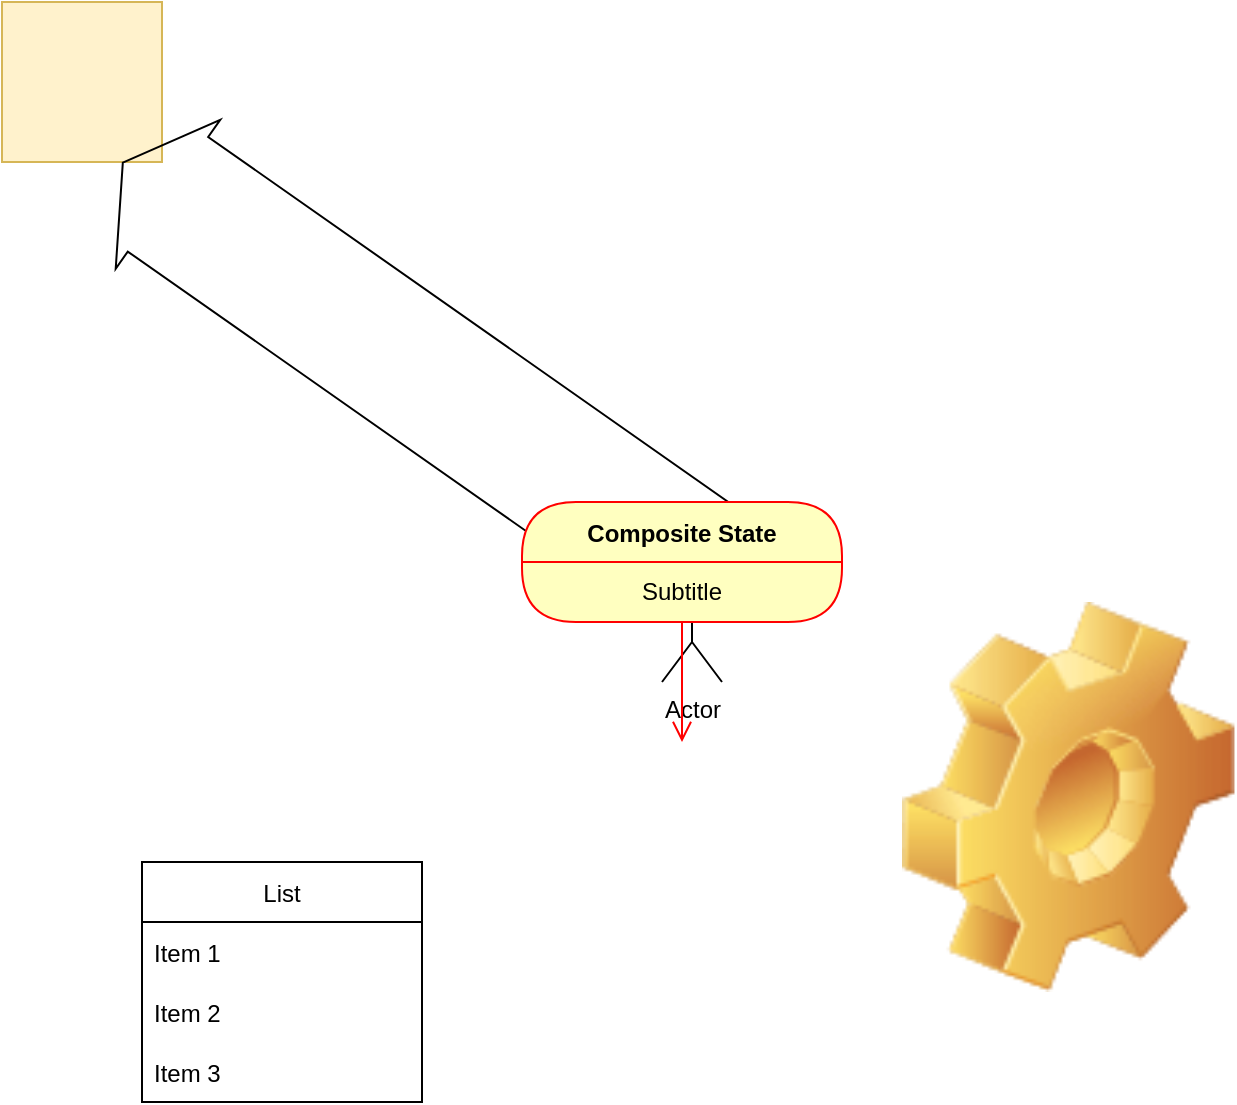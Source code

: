 <mxfile version="16.6.4" type="github">
  <diagram id="p_E9fnMhY9-ETLer_EOk" name="Page-1">
    <mxGraphModel dx="1484" dy="974" grid="1" gridSize="10" guides="1" tooltips="1" connect="1" arrows="1" fold="1" page="1" pageScale="1" pageWidth="827" pageHeight="1169" math="0" shadow="0">
      <root>
        <mxCell id="0" />
        <mxCell id="1" parent="0" />
        <mxCell id="f48x7kQQ9nX4CLcgKuqJ-1" value="Actor" style="shape=umlActor;verticalLabelPosition=bottom;verticalAlign=top;html=1;outlineConnect=0;" vertex="1" parent="1">
          <mxGeometry x="400" y="470" width="30" height="60" as="geometry" />
        </mxCell>
        <mxCell id="aVpUsONNpkUj2Uz1npXK-1" value="" style="whiteSpace=wrap;html=1;aspect=fixed;fillColor=#fff2cc;strokeColor=#d6b656;" vertex="1" parent="1">
          <mxGeometry x="70" y="190" width="80" height="80" as="geometry" />
        </mxCell>
        <mxCell id="f48x7kQQ9nX4CLcgKuqJ-2" value="" style="shape=flexArrow;endArrow=classic;html=1;rounded=0;width=70;endSize=8.86;entryX=0.75;entryY=1;entryDx=0;entryDy=0;exitX=0.5;exitY=0;exitDx=0;exitDy=0;exitPerimeter=0;" edge="1" parent="1" source="f48x7kQQ9nX4CLcgKuqJ-1" target="aVpUsONNpkUj2Uz1npXK-1">
          <mxGeometry width="50" height="50" relative="1" as="geometry">
            <mxPoint x="390" y="520" as="sourcePoint" />
            <mxPoint x="440" y="470" as="targetPoint" />
          </mxGeometry>
        </mxCell>
        <mxCell id="f48x7kQQ9nX4CLcgKuqJ-3" value="List" style="swimlane;fontStyle=0;childLayout=stackLayout;horizontal=1;startSize=30;horizontalStack=0;resizeParent=1;resizeParentMax=0;resizeLast=0;collapsible=1;marginBottom=0;" vertex="1" parent="1">
          <mxGeometry x="140" y="620" width="140" height="120" as="geometry" />
        </mxCell>
        <mxCell id="f48x7kQQ9nX4CLcgKuqJ-4" value="Item 1" style="text;strokeColor=none;fillColor=none;align=left;verticalAlign=middle;spacingLeft=4;spacingRight=4;overflow=hidden;points=[[0,0.5],[1,0.5]];portConstraint=eastwest;rotatable=0;" vertex="1" parent="f48x7kQQ9nX4CLcgKuqJ-3">
          <mxGeometry y="30" width="140" height="30" as="geometry" />
        </mxCell>
        <mxCell id="f48x7kQQ9nX4CLcgKuqJ-5" value="Item 2" style="text;strokeColor=none;fillColor=none;align=left;verticalAlign=middle;spacingLeft=4;spacingRight=4;overflow=hidden;points=[[0,0.5],[1,0.5]];portConstraint=eastwest;rotatable=0;" vertex="1" parent="f48x7kQQ9nX4CLcgKuqJ-3">
          <mxGeometry y="60" width="140" height="30" as="geometry" />
        </mxCell>
        <mxCell id="f48x7kQQ9nX4CLcgKuqJ-6" value="Item 3" style="text;strokeColor=none;fillColor=none;align=left;verticalAlign=middle;spacingLeft=4;spacingRight=4;overflow=hidden;points=[[0,0.5],[1,0.5]];portConstraint=eastwest;rotatable=0;" vertex="1" parent="f48x7kQQ9nX4CLcgKuqJ-3">
          <mxGeometry y="90" width="140" height="30" as="geometry" />
        </mxCell>
        <mxCell id="f48x7kQQ9nX4CLcgKuqJ-7" value="" style="shape=image;html=1;verticalLabelPosition=bottom;verticalAlign=top;imageAspect=1;aspect=fixed;image=img/clipart/Gear_128x128.png" vertex="1" parent="1">
          <mxGeometry x="520" y="490" width="166.23" height="195" as="geometry" />
        </mxCell>
        <mxCell id="f48x7kQQ9nX4CLcgKuqJ-8" value="Composite State" style="swimlane;fontStyle=1;align=center;verticalAlign=middle;childLayout=stackLayout;horizontal=1;startSize=30;horizontalStack=0;resizeParent=0;resizeLast=1;container=0;fontColor=#000000;collapsible=0;rounded=1;arcSize=30;strokeColor=#ff0000;fillColor=#ffffc0;swimlaneFillColor=#ffffc0;dropTarget=0;" vertex="1" parent="1">
          <mxGeometry x="330" y="440" width="160" height="60" as="geometry" />
        </mxCell>
        <mxCell id="f48x7kQQ9nX4CLcgKuqJ-9" value="Subtitle" style="text;html=1;strokeColor=none;fillColor=none;align=center;verticalAlign=middle;spacingLeft=4;spacingRight=4;whiteSpace=wrap;overflow=hidden;rotatable=0;fontColor=#000000;" vertex="1" parent="f48x7kQQ9nX4CLcgKuqJ-8">
          <mxGeometry y="30" width="160" height="30" as="geometry" />
        </mxCell>
        <mxCell id="f48x7kQQ9nX4CLcgKuqJ-10" value="" style="edgeStyle=orthogonalEdgeStyle;html=1;verticalAlign=bottom;endArrow=open;endSize=8;strokeColor=#ff0000;rounded=0;" edge="1" source="f48x7kQQ9nX4CLcgKuqJ-8" parent="1">
          <mxGeometry relative="1" as="geometry">
            <mxPoint x="410" y="560" as="targetPoint" />
          </mxGeometry>
        </mxCell>
      </root>
    </mxGraphModel>
  </diagram>
</mxfile>
